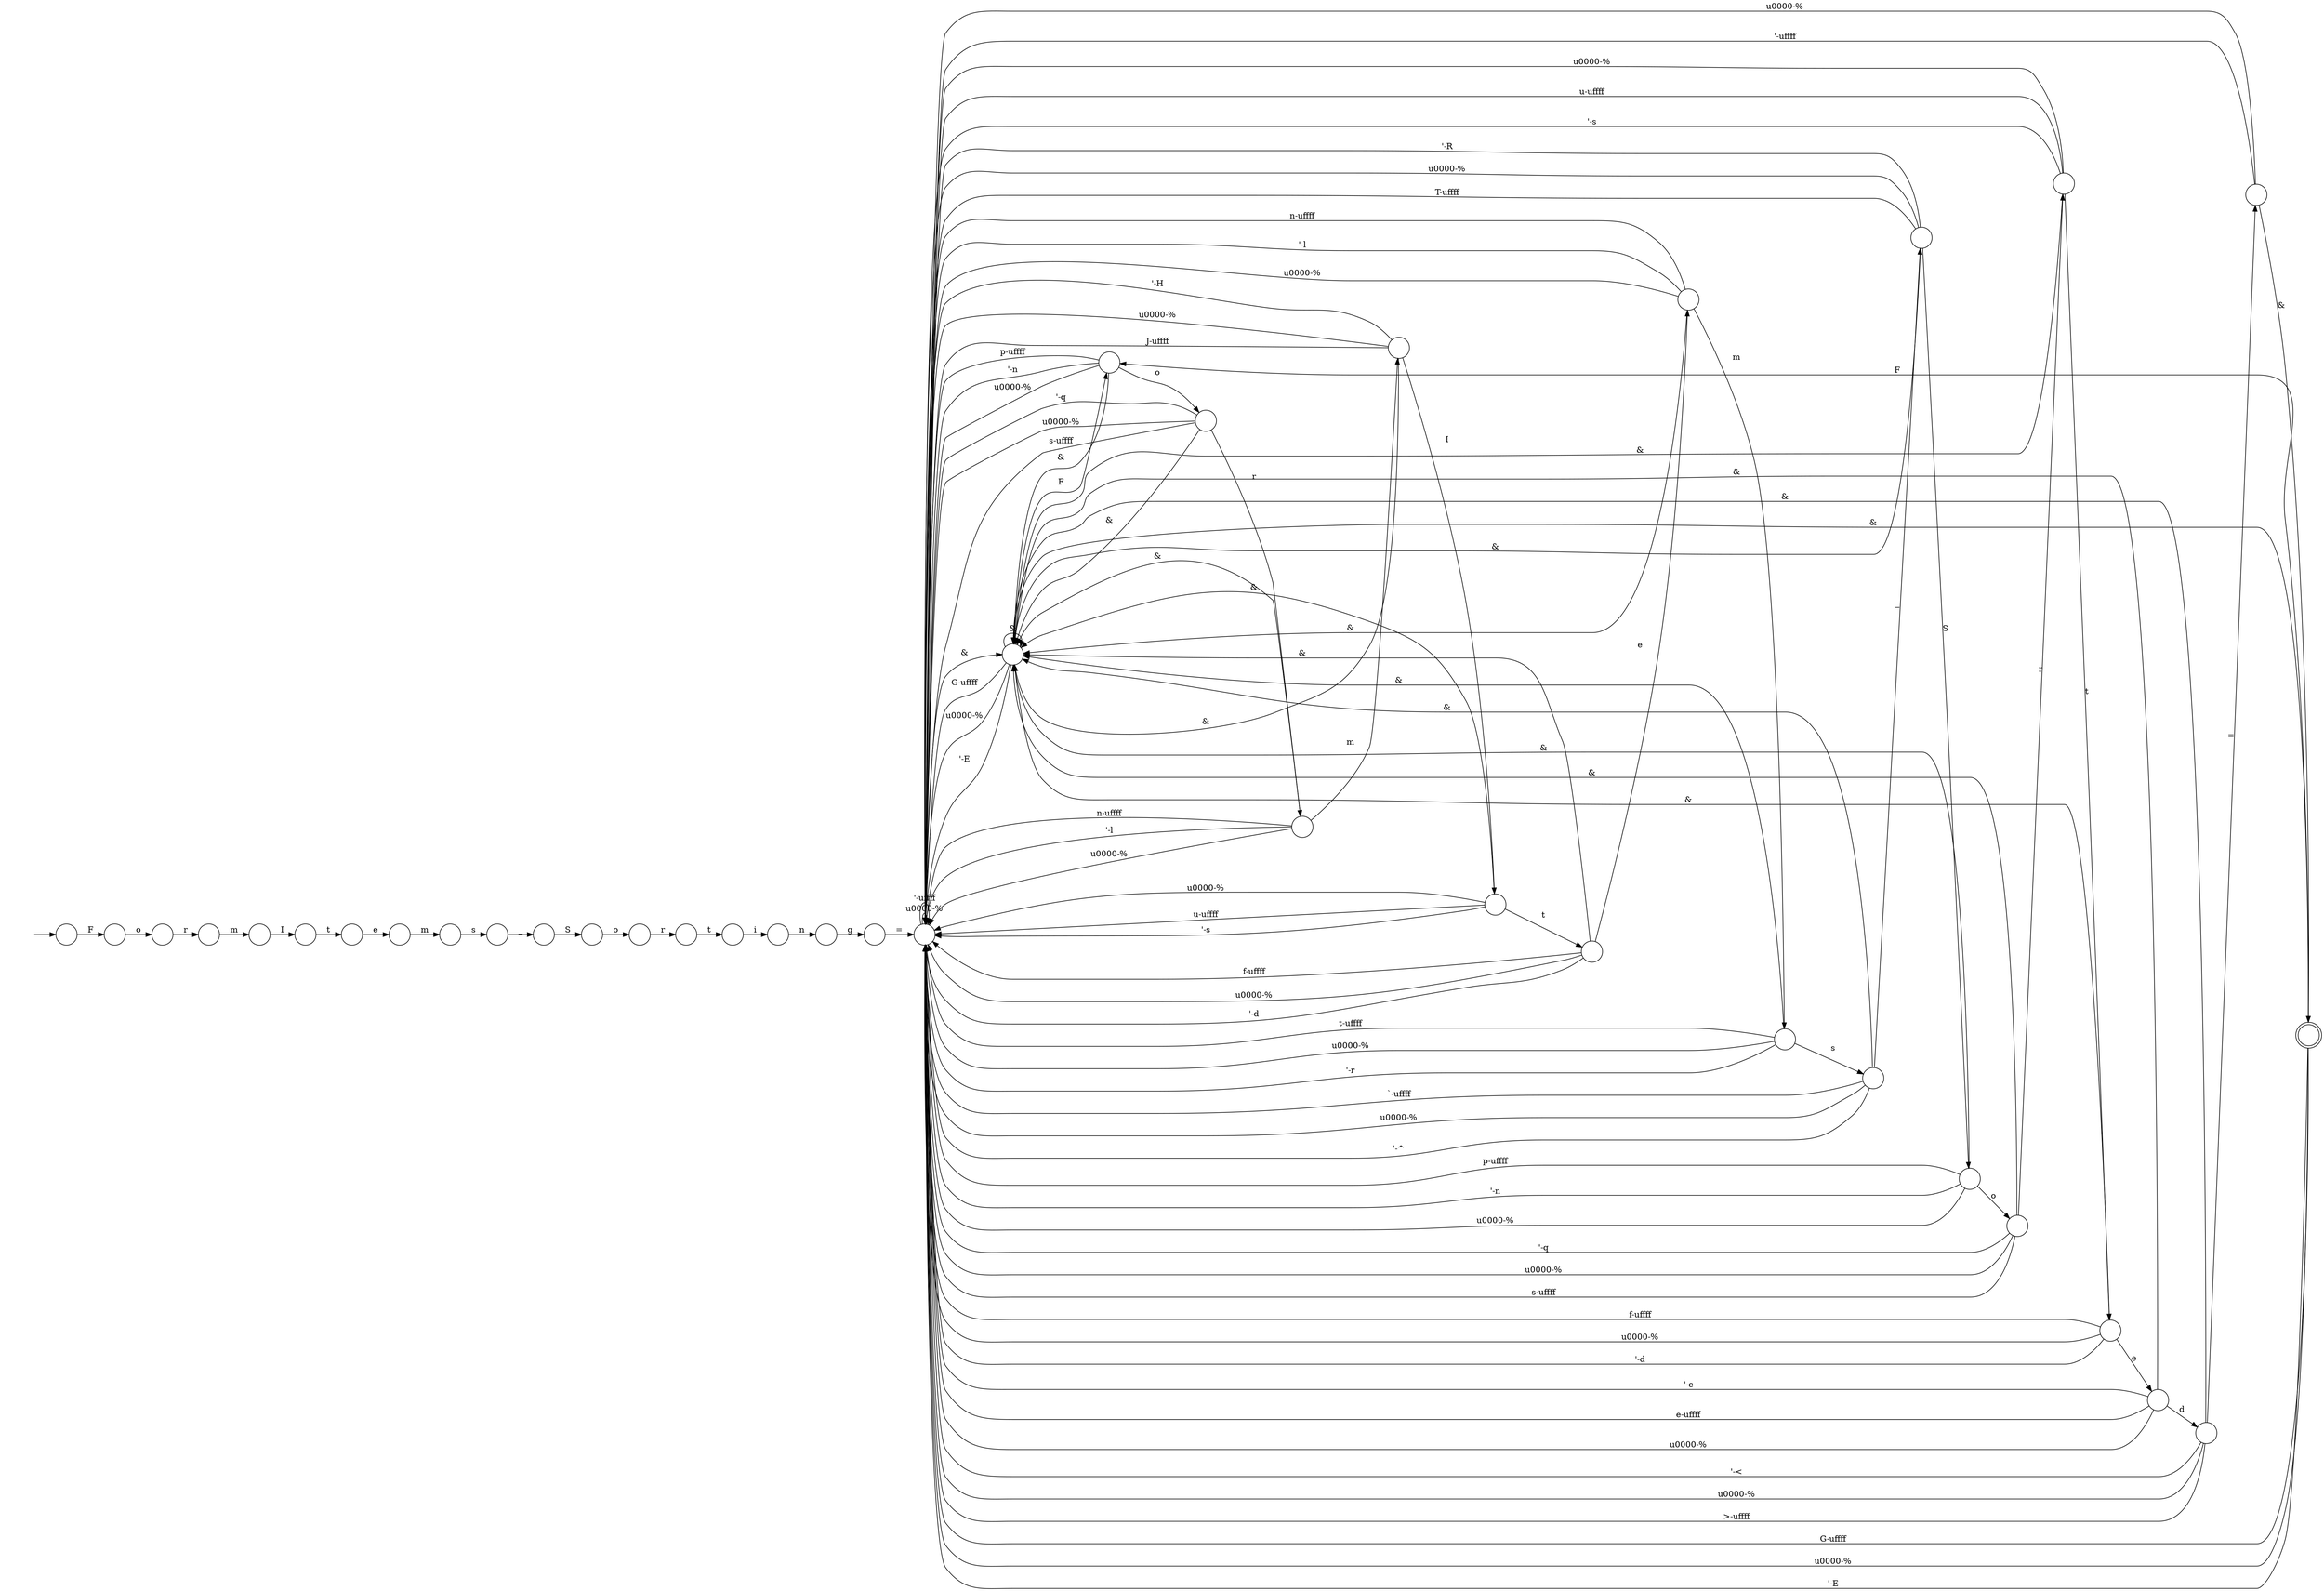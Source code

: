 digraph Automaton {
  rankdir = LR;
  0 [shape=circle,label=""];
  initial [shape=plaintext,label=""];
  initial -> 0
  0 -> 8 [label="F"]
  1 [shape=circle,label=""];
  1 -> 6 [label="'-R"]
  1 -> 23 [label="&"]
  1 -> 30 [label="S"]
  1 -> 6 [label="\u0000-%"]
  1 -> 6 [label="T-\uffff"]
  2 [shape=circle,label=""];
  2 -> 23 [label="&"]
  2 -> 6 [label="n-\uffff"]
  2 -> 12 [label="m"]
  2 -> 6 [label="'-l"]
  2 -> 6 [label="\u0000-%"]
  3 [shape=circle,label=""];
  3 -> 14 [label="I"]
  4 [shape=circle,label=""];
  4 -> 10 [label="&"]
  4 -> 6 [label="\u0000-%"]
  4 -> 6 [label="'-\uffff"]
  5 [shape=circle,label=""];
  5 -> 17 [label="r"]
  6 [shape=circle,label=""];
  6 -> 23 [label="&"]
  6 -> 6 [label="\u0000-%"]
  6 -> 6 [label="'-\uffff"]
  7 [shape=circle,label=""];
  7 -> 6 [label="="]
  8 [shape=circle,label=""];
  8 -> 5 [label="o"]
  9 [shape=circle,label=""];
  9 -> 6 [label="p-\uffff"]
  9 -> 6 [label="'-n"]
  9 -> 23 [label="&"]
  9 -> 6 [label="\u0000-%"]
  9 -> 26 [label="o"]
  10 [shape=doublecircle,label=""];
  10 -> 6 [label="G-\uffff"]
  10 -> 23 [label="&"]
  10 -> 9 [label="F"]
  10 -> 6 [label="\u0000-%"]
  10 -> 6 [label="'-E"]
  11 [shape=circle,label=""];
  11 -> 16 [label="_"]
  12 [shape=circle,label=""];
  12 -> 23 [label="&"]
  12 -> 36 [label="s"]
  12 -> 6 [label="t-\uffff"]
  12 -> 6 [label="\u0000-%"]
  12 -> 6 [label="'-r"]
  13 [shape=circle,label=""];
  13 -> 27 [label="t"]
  13 -> 23 [label="&"]
  13 -> 6 [label="\u0000-%"]
  13 -> 6 [label="u-\uffff"]
  13 -> 6 [label="'-s"]
  14 [shape=circle,label=""];
  14 -> 33 [label="t"]
  15 [shape=circle,label=""];
  15 -> 23 [label="&"]
  15 -> 6 [label="'-q"]
  15 -> 6 [label="\u0000-%"]
  15 -> 13 [label="r"]
  15 -> 6 [label="s-\uffff"]
  16 [shape=circle,label=""];
  16 -> 18 [label="S"]
  17 [shape=circle,label=""];
  17 -> 3 [label="m"]
  18 [shape=circle,label=""];
  18 -> 22 [label="o"]
  19 [shape=circle,label=""];
  19 -> 7 [label="g"]
  20 [shape=circle,label=""];
  20 -> 23 [label="&"]
  20 -> 6 [label="'-H"]
  20 -> 34 [label="I"]
  20 -> 6 [label="\u0000-%"]
  20 -> 6 [label="J-\uffff"]
  21 [shape=circle,label=""];
  21 -> 23 [label="&"]
  21 -> 2 [label="e"]
  21 -> 6 [label="f-\uffff"]
  21 -> 6 [label="\u0000-%"]
  21 -> 6 [label="'-d"]
  22 [shape=circle,label=""];
  22 -> 37 [label="r"]
  23 [shape=circle,label=""];
  23 -> 6 [label="G-\uffff"]
  23 -> 23 [label="&"]
  23 -> 9 [label="F"]
  23 -> 6 [label="\u0000-%"]
  23 -> 6 [label="'-E"]
  24 [shape=circle,label=""];
  24 -> 11 [label="s"]
  25 [shape=circle,label=""];
  25 -> 23 [label="&"]
  25 -> 6 [label="n-\uffff"]
  25 -> 20 [label="m"]
  25 -> 6 [label="'-l"]
  25 -> 6 [label="\u0000-%"]
  26 [shape=circle,label=""];
  26 -> 23 [label="&"]
  26 -> 6 [label="'-q"]
  26 -> 6 [label="\u0000-%"]
  26 -> 25 [label="r"]
  26 -> 6 [label="s-\uffff"]
  27 [shape=circle,label=""];
  27 -> 23 [label="&"]
  27 -> 31 [label="e"]
  27 -> 6 [label="f-\uffff"]
  27 -> 6 [label="\u0000-%"]
  27 -> 6 [label="'-d"]
  28 [shape=circle,label=""];
  28 -> 29 [label="i"]
  29 [shape=circle,label=""];
  29 -> 19 [label="n"]
  30 [shape=circle,label=""];
  30 -> 6 [label="p-\uffff"]
  30 -> 6 [label="'-n"]
  30 -> 23 [label="&"]
  30 -> 6 [label="\u0000-%"]
  30 -> 15 [label="o"]
  31 [shape=circle,label=""];
  31 -> 6 [label="'-c"]
  31 -> 23 [label="&"]
  31 -> 32 [label="d"]
  31 -> 6 [label="e-\uffff"]
  31 -> 6 [label="\u0000-%"]
  32 [shape=circle,label=""];
  32 -> 6 [label="'-<"]
  32 -> 4 [label="="]
  32 -> 23 [label="&"]
  32 -> 6 [label="\u0000-%"]
  32 -> 6 [label=">-\uffff"]
  33 [shape=circle,label=""];
  33 -> 35 [label="e"]
  34 [shape=circle,label=""];
  34 -> 23 [label="&"]
  34 -> 21 [label="t"]
  34 -> 6 [label="\u0000-%"]
  34 -> 6 [label="u-\uffff"]
  34 -> 6 [label="'-s"]
  35 [shape=circle,label=""];
  35 -> 24 [label="m"]
  36 [shape=circle,label=""];
  36 -> 23 [label="&"]
  36 -> 6 [label="`-\uffff"]
  36 -> 1 [label="_"]
  36 -> 6 [label="\u0000-%"]
  36 -> 6 [label="'-^"]
  37 [shape=circle,label=""];
  37 -> 28 [label="t"]
}

